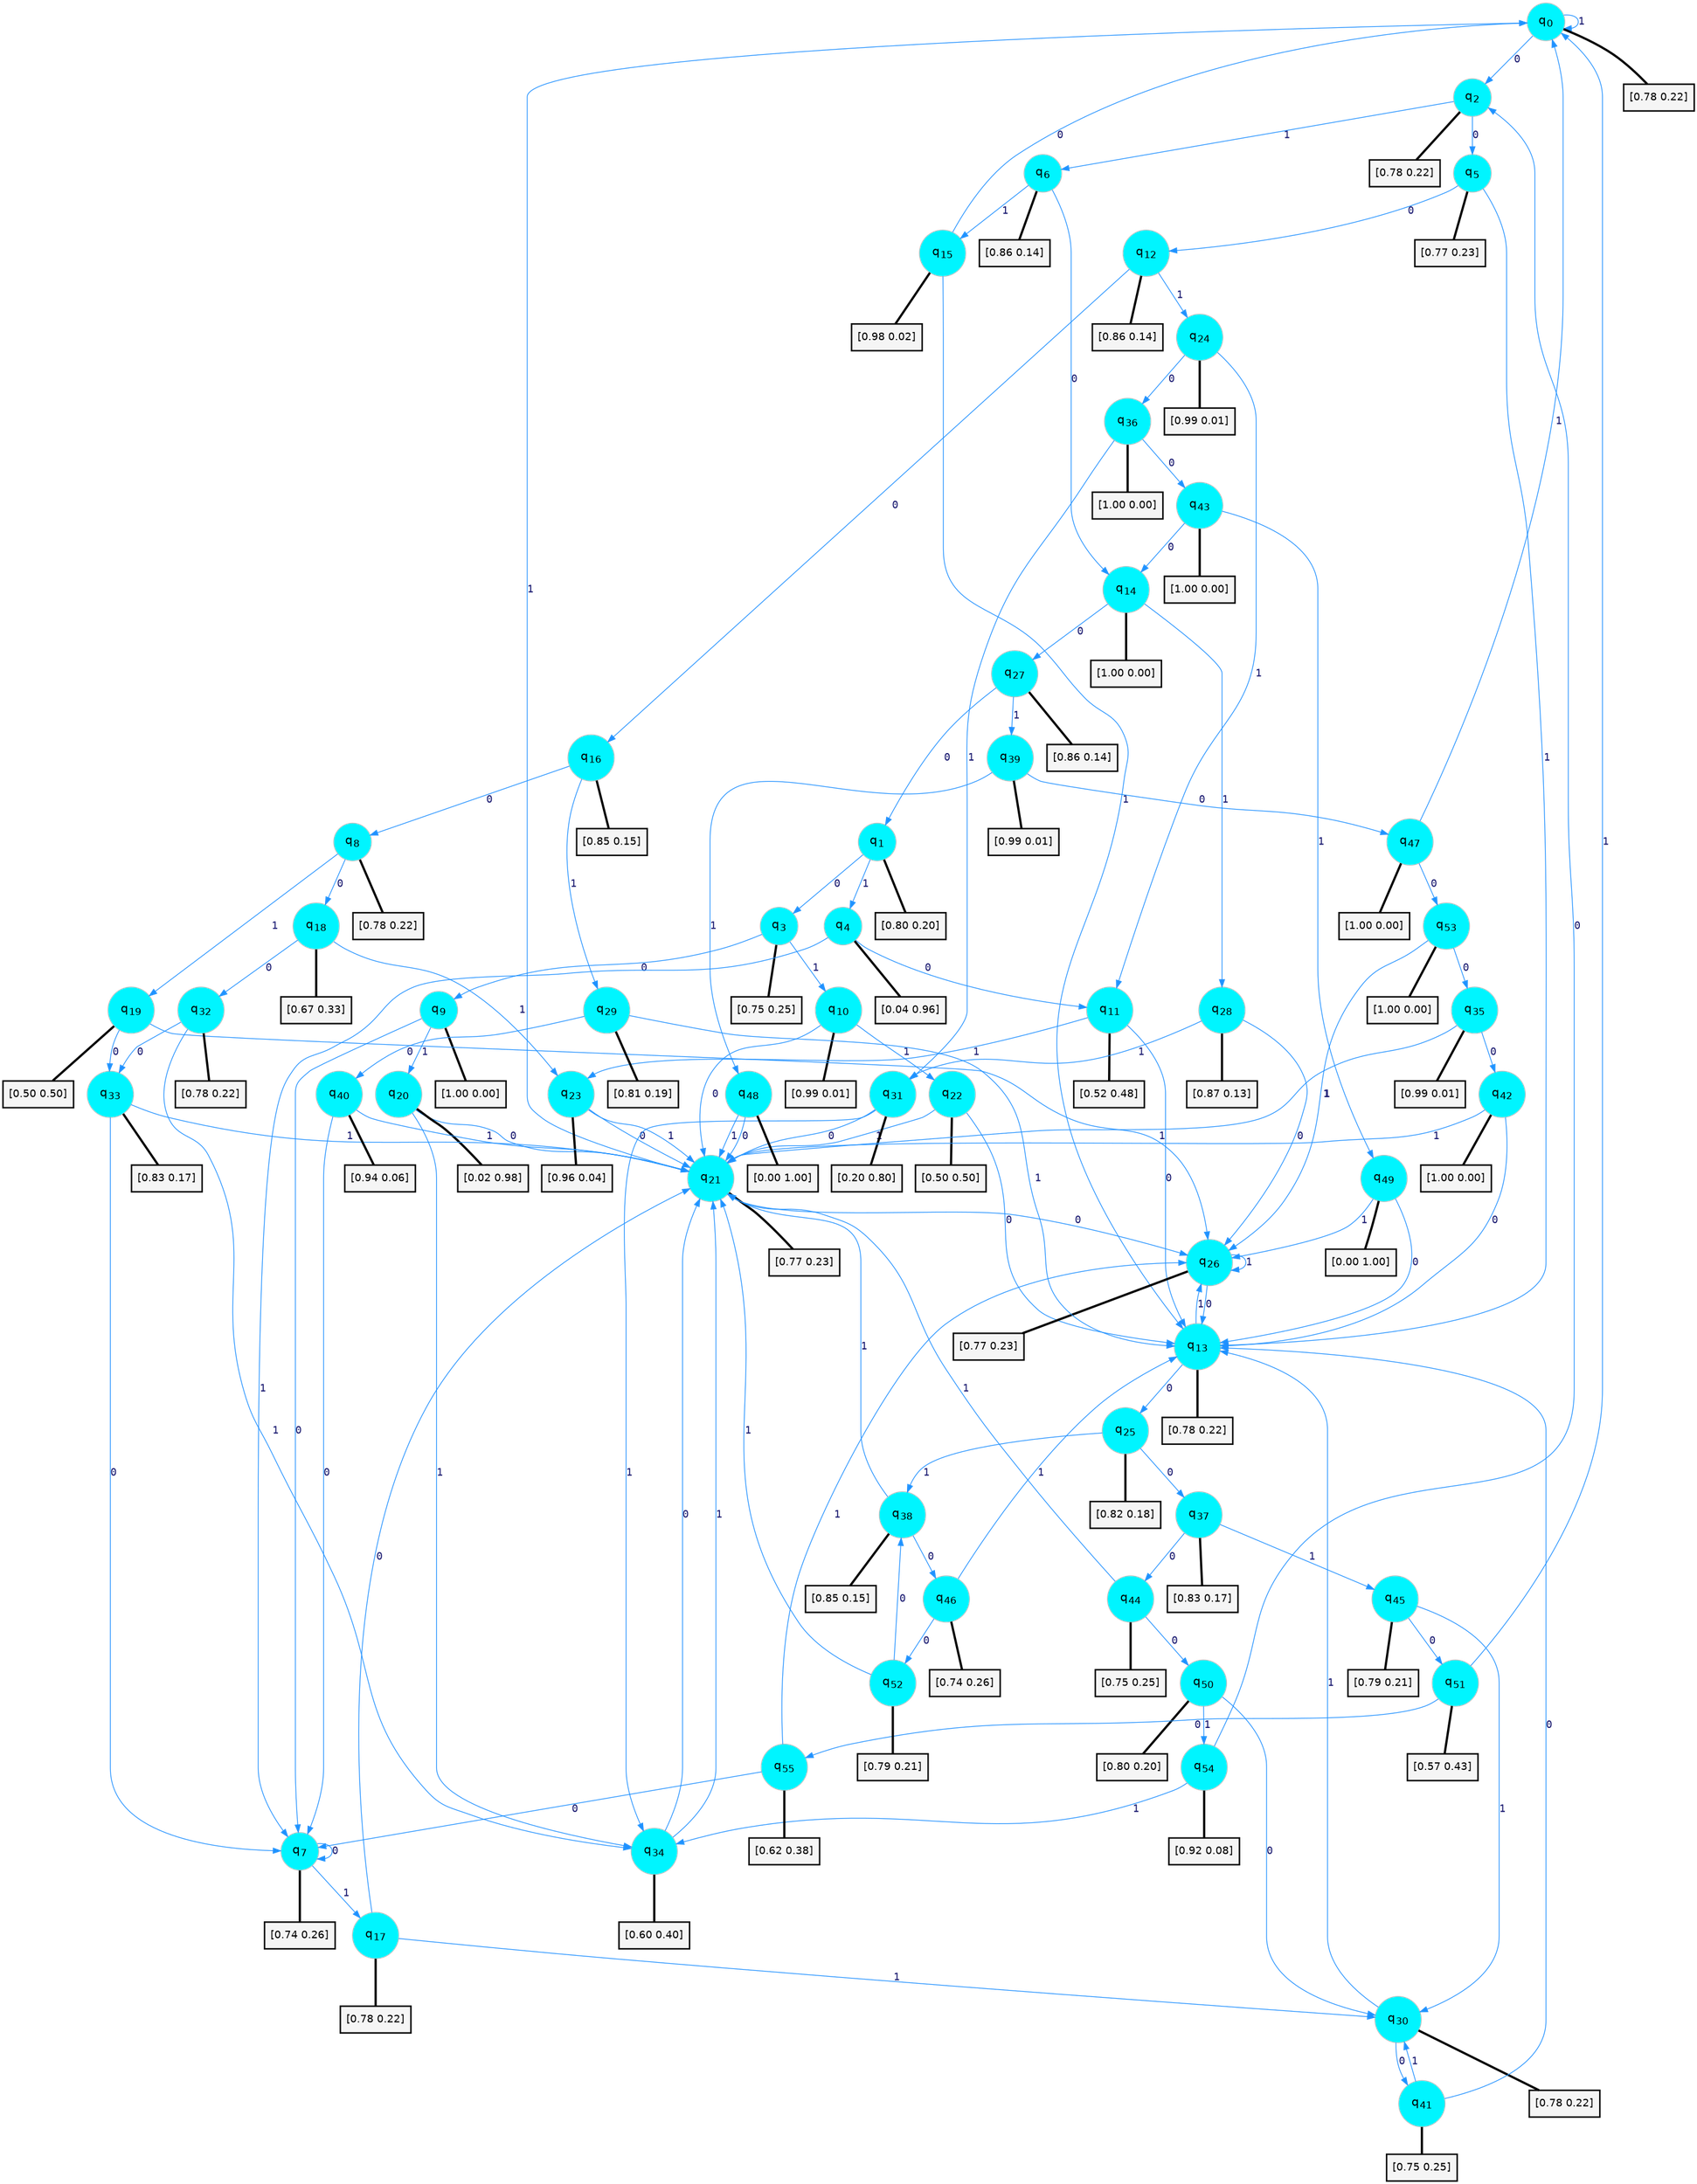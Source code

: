 digraph G {
graph [
bgcolor=transparent, dpi=300, rankdir=TD, size="40,25"];
node [
color=gray, fillcolor=turquoise1, fontcolor=black, fontname=Helvetica, fontsize=16, fontweight=bold, shape=circle, style=filled];
edge [
arrowsize=1, color=dodgerblue1, fontcolor=midnightblue, fontname=courier, fontweight=bold, penwidth=1, style=solid, weight=20];
0[label=<q<SUB>0</SUB>>];
1[label=<q<SUB>1</SUB>>];
2[label=<q<SUB>2</SUB>>];
3[label=<q<SUB>3</SUB>>];
4[label=<q<SUB>4</SUB>>];
5[label=<q<SUB>5</SUB>>];
6[label=<q<SUB>6</SUB>>];
7[label=<q<SUB>7</SUB>>];
8[label=<q<SUB>8</SUB>>];
9[label=<q<SUB>9</SUB>>];
10[label=<q<SUB>10</SUB>>];
11[label=<q<SUB>11</SUB>>];
12[label=<q<SUB>12</SUB>>];
13[label=<q<SUB>13</SUB>>];
14[label=<q<SUB>14</SUB>>];
15[label=<q<SUB>15</SUB>>];
16[label=<q<SUB>16</SUB>>];
17[label=<q<SUB>17</SUB>>];
18[label=<q<SUB>18</SUB>>];
19[label=<q<SUB>19</SUB>>];
20[label=<q<SUB>20</SUB>>];
21[label=<q<SUB>21</SUB>>];
22[label=<q<SUB>22</SUB>>];
23[label=<q<SUB>23</SUB>>];
24[label=<q<SUB>24</SUB>>];
25[label=<q<SUB>25</SUB>>];
26[label=<q<SUB>26</SUB>>];
27[label=<q<SUB>27</SUB>>];
28[label=<q<SUB>28</SUB>>];
29[label=<q<SUB>29</SUB>>];
30[label=<q<SUB>30</SUB>>];
31[label=<q<SUB>31</SUB>>];
32[label=<q<SUB>32</SUB>>];
33[label=<q<SUB>33</SUB>>];
34[label=<q<SUB>34</SUB>>];
35[label=<q<SUB>35</SUB>>];
36[label=<q<SUB>36</SUB>>];
37[label=<q<SUB>37</SUB>>];
38[label=<q<SUB>38</SUB>>];
39[label=<q<SUB>39</SUB>>];
40[label=<q<SUB>40</SUB>>];
41[label=<q<SUB>41</SUB>>];
42[label=<q<SUB>42</SUB>>];
43[label=<q<SUB>43</SUB>>];
44[label=<q<SUB>44</SUB>>];
45[label=<q<SUB>45</SUB>>];
46[label=<q<SUB>46</SUB>>];
47[label=<q<SUB>47</SUB>>];
48[label=<q<SUB>48</SUB>>];
49[label=<q<SUB>49</SUB>>];
50[label=<q<SUB>50</SUB>>];
51[label=<q<SUB>51</SUB>>];
52[label=<q<SUB>52</SUB>>];
53[label=<q<SUB>53</SUB>>];
54[label=<q<SUB>54</SUB>>];
55[label=<q<SUB>55</SUB>>];
56[label="[0.78 0.22]", shape=box,fontcolor=black, fontname=Helvetica, fontsize=14, penwidth=2, fillcolor=whitesmoke,color=black];
57[label="[0.80 0.20]", shape=box,fontcolor=black, fontname=Helvetica, fontsize=14, penwidth=2, fillcolor=whitesmoke,color=black];
58[label="[0.78 0.22]", shape=box,fontcolor=black, fontname=Helvetica, fontsize=14, penwidth=2, fillcolor=whitesmoke,color=black];
59[label="[0.75 0.25]", shape=box,fontcolor=black, fontname=Helvetica, fontsize=14, penwidth=2, fillcolor=whitesmoke,color=black];
60[label="[0.04 0.96]", shape=box,fontcolor=black, fontname=Helvetica, fontsize=14, penwidth=2, fillcolor=whitesmoke,color=black];
61[label="[0.77 0.23]", shape=box,fontcolor=black, fontname=Helvetica, fontsize=14, penwidth=2, fillcolor=whitesmoke,color=black];
62[label="[0.86 0.14]", shape=box,fontcolor=black, fontname=Helvetica, fontsize=14, penwidth=2, fillcolor=whitesmoke,color=black];
63[label="[0.74 0.26]", shape=box,fontcolor=black, fontname=Helvetica, fontsize=14, penwidth=2, fillcolor=whitesmoke,color=black];
64[label="[0.78 0.22]", shape=box,fontcolor=black, fontname=Helvetica, fontsize=14, penwidth=2, fillcolor=whitesmoke,color=black];
65[label="[1.00 0.00]", shape=box,fontcolor=black, fontname=Helvetica, fontsize=14, penwidth=2, fillcolor=whitesmoke,color=black];
66[label="[0.99 0.01]", shape=box,fontcolor=black, fontname=Helvetica, fontsize=14, penwidth=2, fillcolor=whitesmoke,color=black];
67[label="[0.52 0.48]", shape=box,fontcolor=black, fontname=Helvetica, fontsize=14, penwidth=2, fillcolor=whitesmoke,color=black];
68[label="[0.86 0.14]", shape=box,fontcolor=black, fontname=Helvetica, fontsize=14, penwidth=2, fillcolor=whitesmoke,color=black];
69[label="[0.78 0.22]", shape=box,fontcolor=black, fontname=Helvetica, fontsize=14, penwidth=2, fillcolor=whitesmoke,color=black];
70[label="[1.00 0.00]", shape=box,fontcolor=black, fontname=Helvetica, fontsize=14, penwidth=2, fillcolor=whitesmoke,color=black];
71[label="[0.98 0.02]", shape=box,fontcolor=black, fontname=Helvetica, fontsize=14, penwidth=2, fillcolor=whitesmoke,color=black];
72[label="[0.85 0.15]", shape=box,fontcolor=black, fontname=Helvetica, fontsize=14, penwidth=2, fillcolor=whitesmoke,color=black];
73[label="[0.78 0.22]", shape=box,fontcolor=black, fontname=Helvetica, fontsize=14, penwidth=2, fillcolor=whitesmoke,color=black];
74[label="[0.67 0.33]", shape=box,fontcolor=black, fontname=Helvetica, fontsize=14, penwidth=2, fillcolor=whitesmoke,color=black];
75[label="[0.50 0.50]", shape=box,fontcolor=black, fontname=Helvetica, fontsize=14, penwidth=2, fillcolor=whitesmoke,color=black];
76[label="[0.02 0.98]", shape=box,fontcolor=black, fontname=Helvetica, fontsize=14, penwidth=2, fillcolor=whitesmoke,color=black];
77[label="[0.77 0.23]", shape=box,fontcolor=black, fontname=Helvetica, fontsize=14, penwidth=2, fillcolor=whitesmoke,color=black];
78[label="[0.50 0.50]", shape=box,fontcolor=black, fontname=Helvetica, fontsize=14, penwidth=2, fillcolor=whitesmoke,color=black];
79[label="[0.96 0.04]", shape=box,fontcolor=black, fontname=Helvetica, fontsize=14, penwidth=2, fillcolor=whitesmoke,color=black];
80[label="[0.99 0.01]", shape=box,fontcolor=black, fontname=Helvetica, fontsize=14, penwidth=2, fillcolor=whitesmoke,color=black];
81[label="[0.82 0.18]", shape=box,fontcolor=black, fontname=Helvetica, fontsize=14, penwidth=2, fillcolor=whitesmoke,color=black];
82[label="[0.77 0.23]", shape=box,fontcolor=black, fontname=Helvetica, fontsize=14, penwidth=2, fillcolor=whitesmoke,color=black];
83[label="[0.86 0.14]", shape=box,fontcolor=black, fontname=Helvetica, fontsize=14, penwidth=2, fillcolor=whitesmoke,color=black];
84[label="[0.87 0.13]", shape=box,fontcolor=black, fontname=Helvetica, fontsize=14, penwidth=2, fillcolor=whitesmoke,color=black];
85[label="[0.81 0.19]", shape=box,fontcolor=black, fontname=Helvetica, fontsize=14, penwidth=2, fillcolor=whitesmoke,color=black];
86[label="[0.78 0.22]", shape=box,fontcolor=black, fontname=Helvetica, fontsize=14, penwidth=2, fillcolor=whitesmoke,color=black];
87[label="[0.20 0.80]", shape=box,fontcolor=black, fontname=Helvetica, fontsize=14, penwidth=2, fillcolor=whitesmoke,color=black];
88[label="[0.78 0.22]", shape=box,fontcolor=black, fontname=Helvetica, fontsize=14, penwidth=2, fillcolor=whitesmoke,color=black];
89[label="[0.83 0.17]", shape=box,fontcolor=black, fontname=Helvetica, fontsize=14, penwidth=2, fillcolor=whitesmoke,color=black];
90[label="[0.60 0.40]", shape=box,fontcolor=black, fontname=Helvetica, fontsize=14, penwidth=2, fillcolor=whitesmoke,color=black];
91[label="[0.99 0.01]", shape=box,fontcolor=black, fontname=Helvetica, fontsize=14, penwidth=2, fillcolor=whitesmoke,color=black];
92[label="[1.00 0.00]", shape=box,fontcolor=black, fontname=Helvetica, fontsize=14, penwidth=2, fillcolor=whitesmoke,color=black];
93[label="[0.83 0.17]", shape=box,fontcolor=black, fontname=Helvetica, fontsize=14, penwidth=2, fillcolor=whitesmoke,color=black];
94[label="[0.85 0.15]", shape=box,fontcolor=black, fontname=Helvetica, fontsize=14, penwidth=2, fillcolor=whitesmoke,color=black];
95[label="[0.99 0.01]", shape=box,fontcolor=black, fontname=Helvetica, fontsize=14, penwidth=2, fillcolor=whitesmoke,color=black];
96[label="[0.94 0.06]", shape=box,fontcolor=black, fontname=Helvetica, fontsize=14, penwidth=2, fillcolor=whitesmoke,color=black];
97[label="[0.75 0.25]", shape=box,fontcolor=black, fontname=Helvetica, fontsize=14, penwidth=2, fillcolor=whitesmoke,color=black];
98[label="[1.00 0.00]", shape=box,fontcolor=black, fontname=Helvetica, fontsize=14, penwidth=2, fillcolor=whitesmoke,color=black];
99[label="[1.00 0.00]", shape=box,fontcolor=black, fontname=Helvetica, fontsize=14, penwidth=2, fillcolor=whitesmoke,color=black];
100[label="[0.75 0.25]", shape=box,fontcolor=black, fontname=Helvetica, fontsize=14, penwidth=2, fillcolor=whitesmoke,color=black];
101[label="[0.79 0.21]", shape=box,fontcolor=black, fontname=Helvetica, fontsize=14, penwidth=2, fillcolor=whitesmoke,color=black];
102[label="[0.74 0.26]", shape=box,fontcolor=black, fontname=Helvetica, fontsize=14, penwidth=2, fillcolor=whitesmoke,color=black];
103[label="[1.00 0.00]", shape=box,fontcolor=black, fontname=Helvetica, fontsize=14, penwidth=2, fillcolor=whitesmoke,color=black];
104[label="[0.00 1.00]", shape=box,fontcolor=black, fontname=Helvetica, fontsize=14, penwidth=2, fillcolor=whitesmoke,color=black];
105[label="[0.00 1.00]", shape=box,fontcolor=black, fontname=Helvetica, fontsize=14, penwidth=2, fillcolor=whitesmoke,color=black];
106[label="[0.80 0.20]", shape=box,fontcolor=black, fontname=Helvetica, fontsize=14, penwidth=2, fillcolor=whitesmoke,color=black];
107[label="[0.57 0.43]", shape=box,fontcolor=black, fontname=Helvetica, fontsize=14, penwidth=2, fillcolor=whitesmoke,color=black];
108[label="[0.79 0.21]", shape=box,fontcolor=black, fontname=Helvetica, fontsize=14, penwidth=2, fillcolor=whitesmoke,color=black];
109[label="[1.00 0.00]", shape=box,fontcolor=black, fontname=Helvetica, fontsize=14, penwidth=2, fillcolor=whitesmoke,color=black];
110[label="[0.92 0.08]", shape=box,fontcolor=black, fontname=Helvetica, fontsize=14, penwidth=2, fillcolor=whitesmoke,color=black];
111[label="[0.62 0.38]", shape=box,fontcolor=black, fontname=Helvetica, fontsize=14, penwidth=2, fillcolor=whitesmoke,color=black];
0->2 [label=0];
0->0 [label=1];
0->56 [arrowhead=none, penwidth=3,color=black];
1->3 [label=0];
1->4 [label=1];
1->57 [arrowhead=none, penwidth=3,color=black];
2->5 [label=0];
2->6 [label=1];
2->58 [arrowhead=none, penwidth=3,color=black];
3->9 [label=0];
3->10 [label=1];
3->59 [arrowhead=none, penwidth=3,color=black];
4->11 [label=0];
4->7 [label=1];
4->60 [arrowhead=none, penwidth=3,color=black];
5->12 [label=0];
5->13 [label=1];
5->61 [arrowhead=none, penwidth=3,color=black];
6->14 [label=0];
6->15 [label=1];
6->62 [arrowhead=none, penwidth=3,color=black];
7->7 [label=0];
7->17 [label=1];
7->63 [arrowhead=none, penwidth=3,color=black];
8->18 [label=0];
8->19 [label=1];
8->64 [arrowhead=none, penwidth=3,color=black];
9->7 [label=0];
9->20 [label=1];
9->65 [arrowhead=none, penwidth=3,color=black];
10->21 [label=0];
10->22 [label=1];
10->66 [arrowhead=none, penwidth=3,color=black];
11->13 [label=0];
11->23 [label=1];
11->67 [arrowhead=none, penwidth=3,color=black];
12->16 [label=0];
12->24 [label=1];
12->68 [arrowhead=none, penwidth=3,color=black];
13->25 [label=0];
13->26 [label=1];
13->69 [arrowhead=none, penwidth=3,color=black];
14->27 [label=0];
14->28 [label=1];
14->70 [arrowhead=none, penwidth=3,color=black];
15->0 [label=0];
15->13 [label=1];
15->71 [arrowhead=none, penwidth=3,color=black];
16->8 [label=0];
16->29 [label=1];
16->72 [arrowhead=none, penwidth=3,color=black];
17->21 [label=0];
17->30 [label=1];
17->73 [arrowhead=none, penwidth=3,color=black];
18->32 [label=0];
18->23 [label=1];
18->74 [arrowhead=none, penwidth=3,color=black];
19->33 [label=0];
19->26 [label=1];
19->75 [arrowhead=none, penwidth=3,color=black];
20->21 [label=0];
20->34 [label=1];
20->76 [arrowhead=none, penwidth=3,color=black];
21->26 [label=0];
21->0 [label=1];
21->77 [arrowhead=none, penwidth=3,color=black];
22->13 [label=0];
22->21 [label=1];
22->78 [arrowhead=none, penwidth=3,color=black];
23->21 [label=0];
23->21 [label=1];
23->79 [arrowhead=none, penwidth=3,color=black];
24->36 [label=0];
24->11 [label=1];
24->80 [arrowhead=none, penwidth=3,color=black];
25->37 [label=0];
25->38 [label=1];
25->81 [arrowhead=none, penwidth=3,color=black];
26->13 [label=0];
26->26 [label=1];
26->82 [arrowhead=none, penwidth=3,color=black];
27->1 [label=0];
27->39 [label=1];
27->83 [arrowhead=none, penwidth=3,color=black];
28->26 [label=0];
28->31 [label=1];
28->84 [arrowhead=none, penwidth=3,color=black];
29->40 [label=0];
29->13 [label=1];
29->85 [arrowhead=none, penwidth=3,color=black];
30->41 [label=0];
30->13 [label=1];
30->86 [arrowhead=none, penwidth=3,color=black];
31->21 [label=0];
31->34 [label=1];
31->87 [arrowhead=none, penwidth=3,color=black];
32->33 [label=0];
32->34 [label=1];
32->88 [arrowhead=none, penwidth=3,color=black];
33->7 [label=0];
33->21 [label=1];
33->89 [arrowhead=none, penwidth=3,color=black];
34->21 [label=0];
34->21 [label=1];
34->90 [arrowhead=none, penwidth=3,color=black];
35->42 [label=0];
35->21 [label=1];
35->91 [arrowhead=none, penwidth=3,color=black];
36->43 [label=0];
36->31 [label=1];
36->92 [arrowhead=none, penwidth=3,color=black];
37->44 [label=0];
37->45 [label=1];
37->93 [arrowhead=none, penwidth=3,color=black];
38->46 [label=0];
38->21 [label=1];
38->94 [arrowhead=none, penwidth=3,color=black];
39->47 [label=0];
39->48 [label=1];
39->95 [arrowhead=none, penwidth=3,color=black];
40->7 [label=0];
40->21 [label=1];
40->96 [arrowhead=none, penwidth=3,color=black];
41->13 [label=0];
41->30 [label=1];
41->97 [arrowhead=none, penwidth=3,color=black];
42->13 [label=0];
42->21 [label=1];
42->98 [arrowhead=none, penwidth=3,color=black];
43->14 [label=0];
43->49 [label=1];
43->99 [arrowhead=none, penwidth=3,color=black];
44->50 [label=0];
44->21 [label=1];
44->100 [arrowhead=none, penwidth=3,color=black];
45->51 [label=0];
45->30 [label=1];
45->101 [arrowhead=none, penwidth=3,color=black];
46->52 [label=0];
46->13 [label=1];
46->102 [arrowhead=none, penwidth=3,color=black];
47->53 [label=0];
47->0 [label=1];
47->103 [arrowhead=none, penwidth=3,color=black];
48->21 [label=0];
48->21 [label=1];
48->104 [arrowhead=none, penwidth=3,color=black];
49->13 [label=0];
49->26 [label=1];
49->105 [arrowhead=none, penwidth=3,color=black];
50->30 [label=0];
50->54 [label=1];
50->106 [arrowhead=none, penwidth=3,color=black];
51->55 [label=0];
51->0 [label=1];
51->107 [arrowhead=none, penwidth=3,color=black];
52->38 [label=0];
52->21 [label=1];
52->108 [arrowhead=none, penwidth=3,color=black];
53->35 [label=0];
53->26 [label=1];
53->109 [arrowhead=none, penwidth=3,color=black];
54->2 [label=0];
54->34 [label=1];
54->110 [arrowhead=none, penwidth=3,color=black];
55->7 [label=0];
55->26 [label=1];
55->111 [arrowhead=none, penwidth=3,color=black];
}
